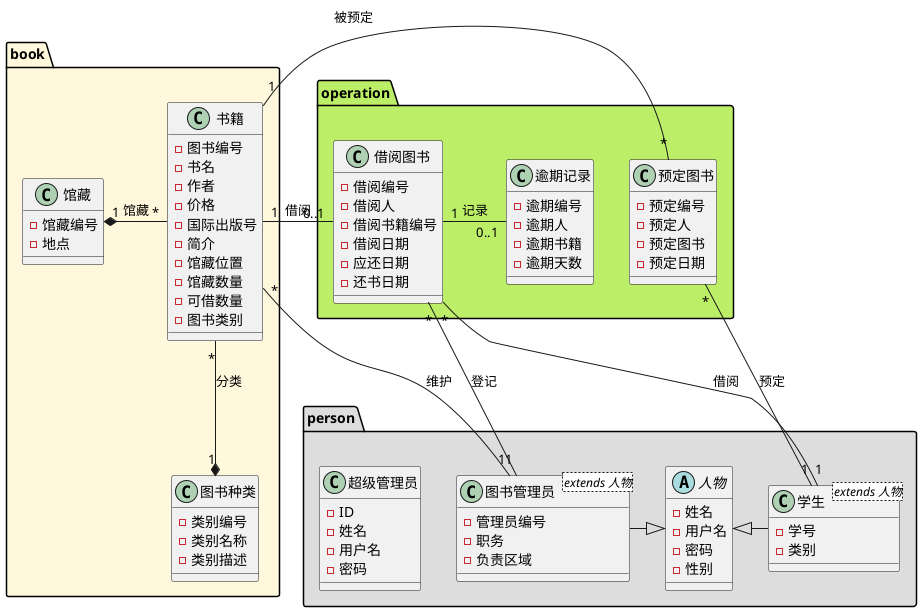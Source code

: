 @startuml
package person #DDDDDD {
 abstract class 人物{
    -姓名
    -用户名
    -密码
    -性别
 }
 class 学生<extends 人物>{
    -学号
    -类别
 }
 class 图书管理员<extends 人物>{
    -管理员编号
    -职务
    -负责区域
 }

 class 超级管理员{
     -ID
     -姓名
     -用户名
     -密码
  }
}

package book #FFF8DC {
 class 书籍{
    -图书编号
    -书名
    -作者
    -价格
    -国际出版号
    -简介
    -馆藏位置
    -馆藏数量
    -可借数量
    -图书类别
 }
 class 图书种类{
    -类别编号
    -类别名称
    -类别描述
 }
 class 馆藏{
    -馆藏编号
    -地点
 }
}

package operation #BCEE68 {
 class 借阅图书{
    -借阅编号
    -借阅人
    -借阅书籍编号
    -借阅日期
    -应还日期
    -还书日期
 }
 class 预定图书{
    -预定编号
    -预定人
    -预定图书
    -预定日期
 }
 class 逾期记录{
    -逾期编号
    -逾期人
    -逾期书籍
    -逾期天数
 }
}
图书管理员 "1"-down-"*" 借阅图书:登记
学生 "1"-down-"*" 预定图书:预定
馆藏 "1" *-right- "*" 书籍:馆藏
书籍 "1" -right- "*" 预定图书:被预定
图书种类 "1" *-up- "*" 书籍:分类
借阅图书 "0..1" -down- "1" 书籍:借阅
借阅图书 "1" -right- "0..1" 逾期记录:记录
借阅图书 "*"--"1" 学生:借阅
图书管理员 "1" -up- "*"书籍:维护
人物 <|-right- 学生
人物 <|-left- 图书管理员
@enduml